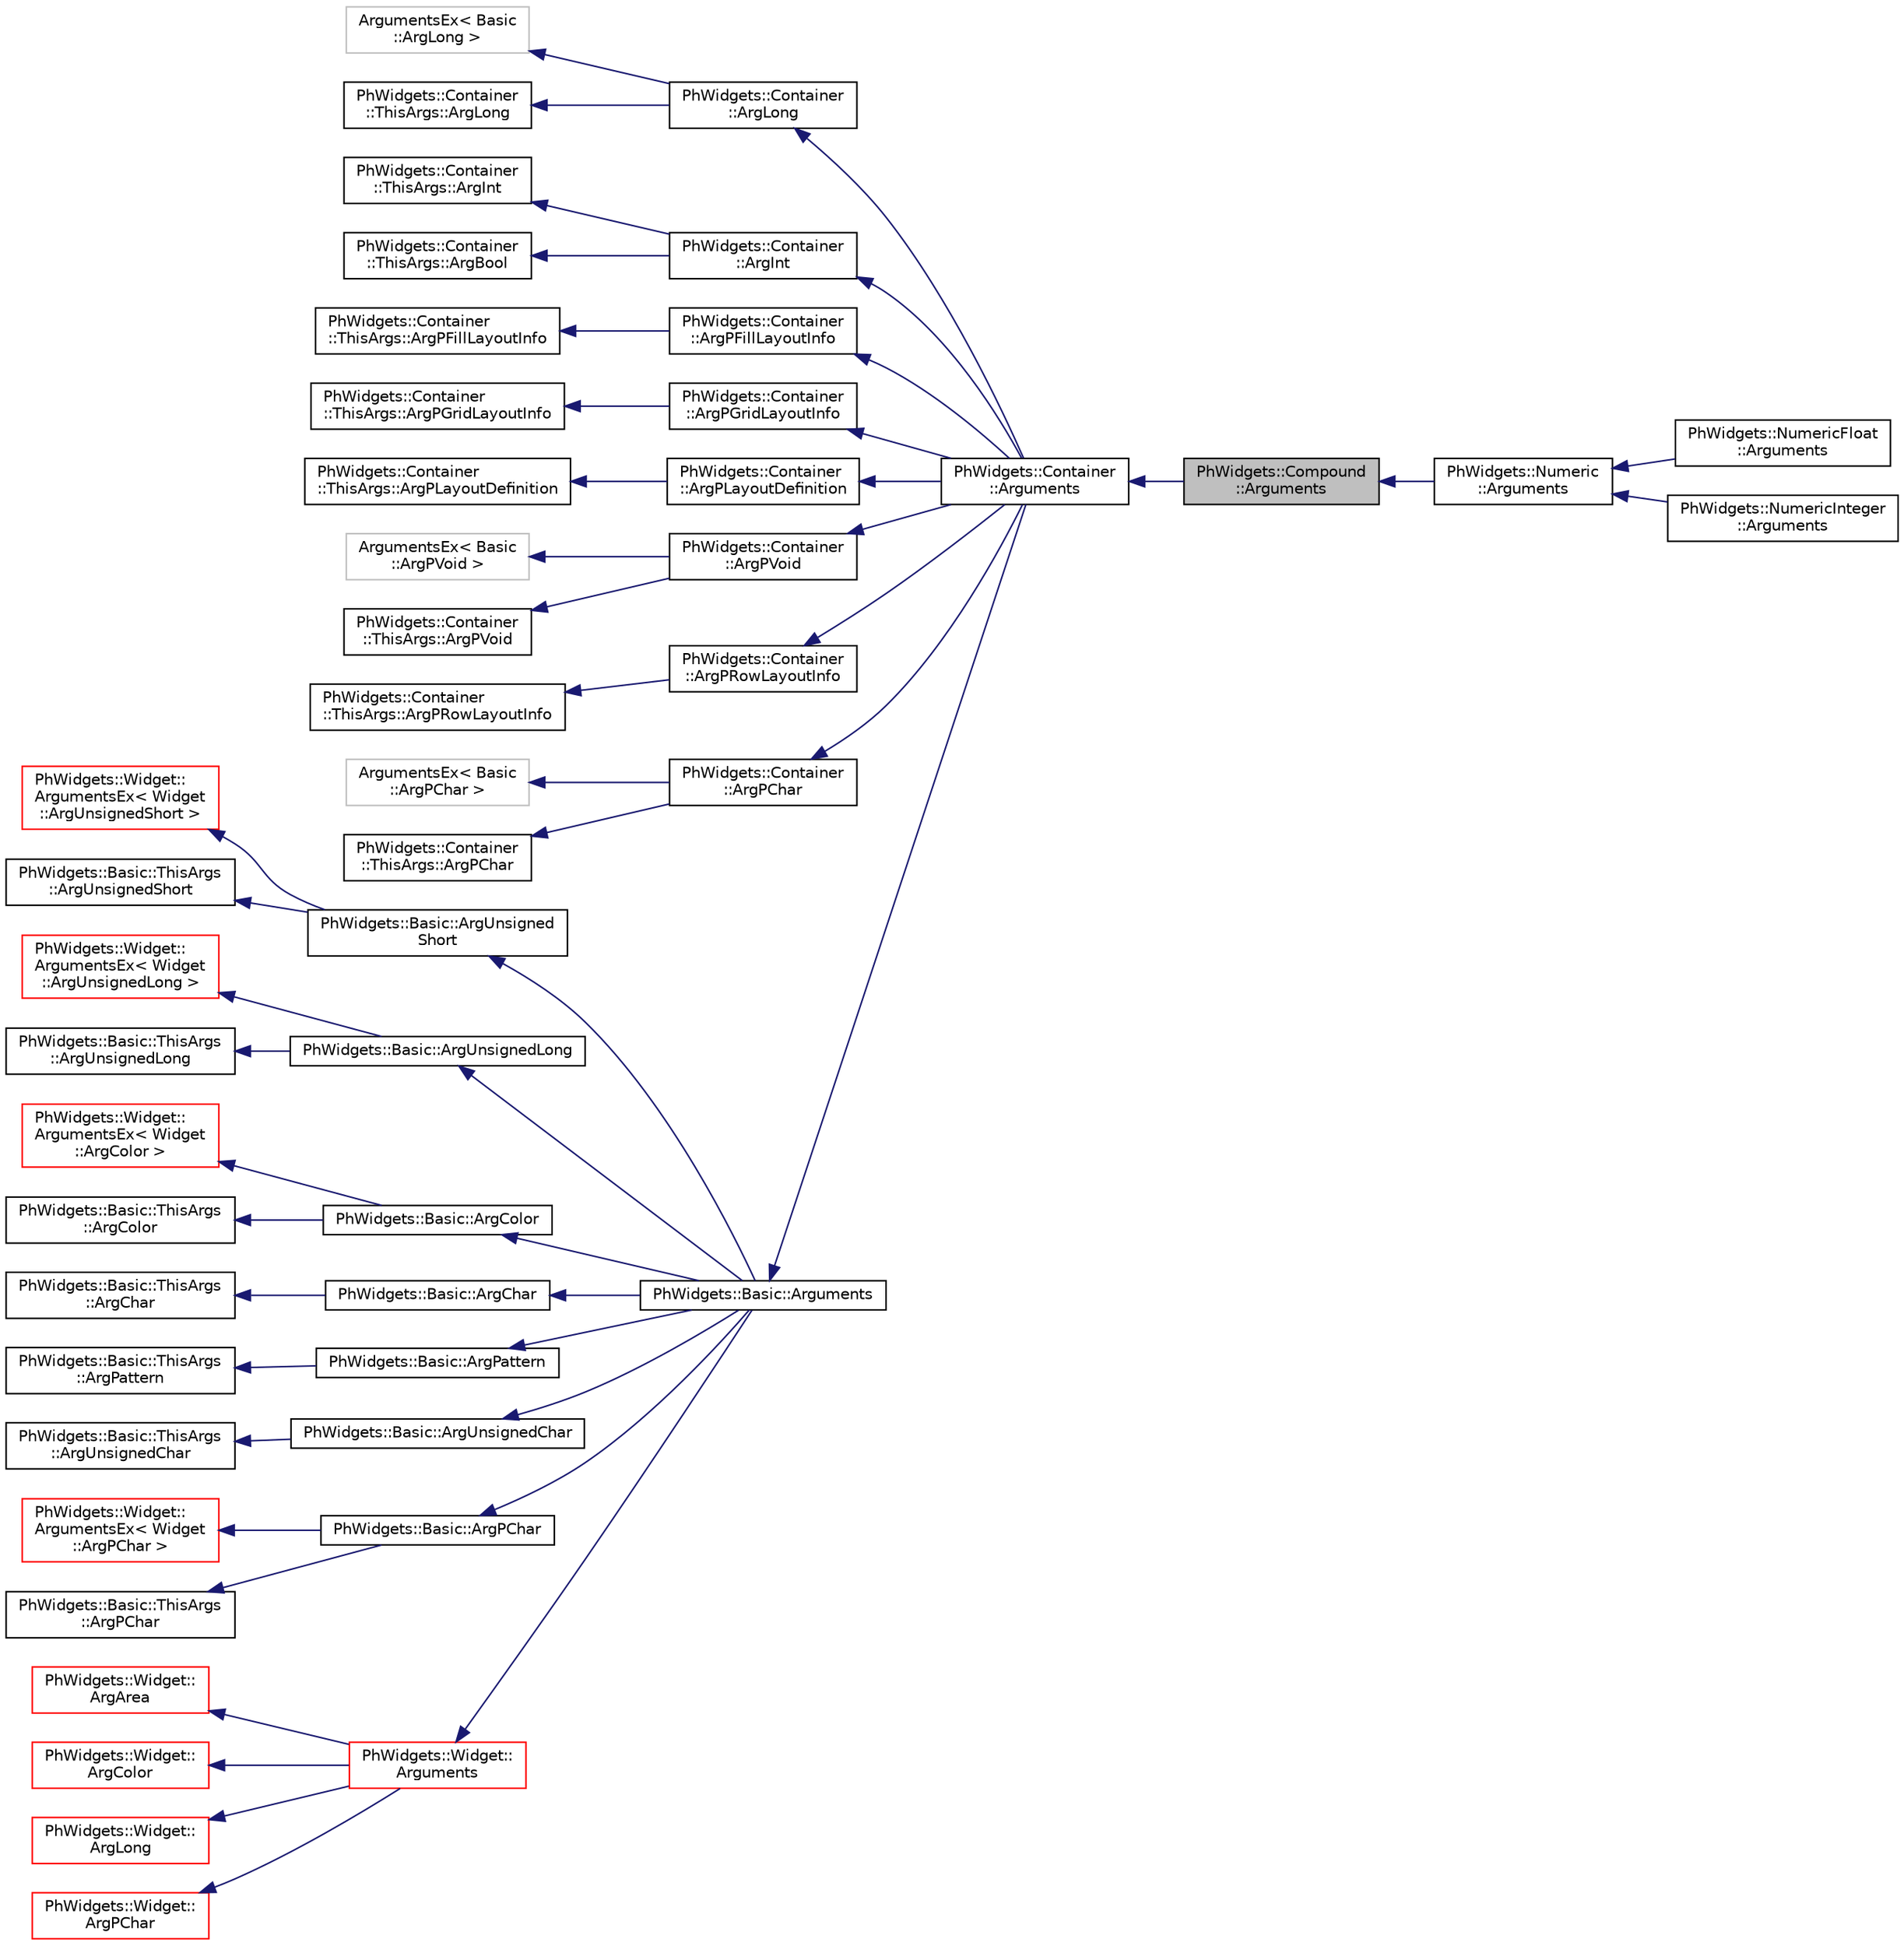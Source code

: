 digraph "PhWidgets::Compound::Arguments"
{
  edge [fontname="Helvetica",fontsize="10",labelfontname="Helvetica",labelfontsize="10"];
  node [fontname="Helvetica",fontsize="10",shape=record];
  rankdir="LR";
  Node0 [label="PhWidgets::Compound\l::Arguments",height=0.2,width=0.4,color="black", fillcolor="grey75", style="filled", fontcolor="black"];
  Node1 -> Node0 [dir="back",color="midnightblue",fontsize="10",style="solid",fontname="Helvetica"];
  Node1 [label="PhWidgets::Container\l::Arguments",height=0.2,width=0.4,color="black", fillcolor="white", style="filled",URL="$struct_ph_widgets_1_1_container_1_1_arguments.html"];
  Node2 -> Node1 [dir="back",color="midnightblue",fontsize="10",style="solid",fontname="Helvetica"];
  Node2 [label="PhWidgets::Container\l::ArgLong",height=0.2,width=0.4,color="black", fillcolor="white", style="filled",URL="$struct_ph_widgets_1_1_container_1_1_arg_long.html"];
  Node3 -> Node2 [dir="back",color="midnightblue",fontsize="10",style="solid",fontname="Helvetica"];
  Node3 [label="ArgumentsEx\< Basic\l::ArgLong \>",height=0.2,width=0.4,color="grey75", fillcolor="white", style="filled"];
  Node4 -> Node2 [dir="back",color="midnightblue",fontsize="10",style="solid",fontname="Helvetica"];
  Node4 [label="PhWidgets::Container\l::ThisArgs::ArgLong",height=0.2,width=0.4,color="black", fillcolor="white", style="filled",URL="$struct_ph_widgets_1_1_container_1_1_this_args_1_1_arg_long.html"];
  Node5 -> Node1 [dir="back",color="midnightblue",fontsize="10",style="solid",fontname="Helvetica"];
  Node5 [label="PhWidgets::Container\l::ArgInt",height=0.2,width=0.4,color="black", fillcolor="white", style="filled",URL="$struct_ph_widgets_1_1_container_1_1_arg_int.html"];
  Node6 -> Node5 [dir="back",color="midnightblue",fontsize="10",style="solid",fontname="Helvetica"];
  Node6 [label="PhWidgets::Container\l::ThisArgs::ArgInt",height=0.2,width=0.4,color="black", fillcolor="white", style="filled",URL="$struct_ph_widgets_1_1_container_1_1_this_args_1_1_arg_int.html"];
  Node7 -> Node5 [dir="back",color="midnightblue",fontsize="10",style="solid",fontname="Helvetica"];
  Node7 [label="PhWidgets::Container\l::ThisArgs::ArgBool",height=0.2,width=0.4,color="black", fillcolor="white", style="filled",URL="$struct_ph_widgets_1_1_container_1_1_this_args_1_1_arg_bool.html"];
  Node8 -> Node1 [dir="back",color="midnightblue",fontsize="10",style="solid",fontname="Helvetica"];
  Node8 [label="PhWidgets::Container\l::ArgPFillLayoutInfo",height=0.2,width=0.4,color="black", fillcolor="white", style="filled",URL="$struct_ph_widgets_1_1_container_1_1_arg_p_fill_layout_info.html"];
  Node9 -> Node8 [dir="back",color="midnightblue",fontsize="10",style="solid",fontname="Helvetica"];
  Node9 [label="PhWidgets::Container\l::ThisArgs::ArgPFillLayoutInfo",height=0.2,width=0.4,color="black", fillcolor="white", style="filled",URL="$struct_ph_widgets_1_1_container_1_1_this_args_1_1_arg_p_fill_layout_info.html"];
  Node10 -> Node1 [dir="back",color="midnightblue",fontsize="10",style="solid",fontname="Helvetica"];
  Node10 [label="PhWidgets::Container\l::ArgPGridLayoutInfo",height=0.2,width=0.4,color="black", fillcolor="white", style="filled",URL="$struct_ph_widgets_1_1_container_1_1_arg_p_grid_layout_info.html"];
  Node11 -> Node10 [dir="back",color="midnightblue",fontsize="10",style="solid",fontname="Helvetica"];
  Node11 [label="PhWidgets::Container\l::ThisArgs::ArgPGridLayoutInfo",height=0.2,width=0.4,color="black", fillcolor="white", style="filled",URL="$struct_ph_widgets_1_1_container_1_1_this_args_1_1_arg_p_grid_layout_info.html"];
  Node12 -> Node1 [dir="back",color="midnightblue",fontsize="10",style="solid",fontname="Helvetica"];
  Node12 [label="PhWidgets::Container\l::ArgPLayoutDefinition",height=0.2,width=0.4,color="black", fillcolor="white", style="filled",URL="$struct_ph_widgets_1_1_container_1_1_arg_p_layout_definition.html"];
  Node13 -> Node12 [dir="back",color="midnightblue",fontsize="10",style="solid",fontname="Helvetica"];
  Node13 [label="PhWidgets::Container\l::ThisArgs::ArgPLayoutDefinition",height=0.2,width=0.4,color="black", fillcolor="white", style="filled",URL="$struct_ph_widgets_1_1_container_1_1_this_args_1_1_arg_p_layout_definition.html"];
  Node14 -> Node1 [dir="back",color="midnightblue",fontsize="10",style="solid",fontname="Helvetica"];
  Node14 [label="PhWidgets::Container\l::ArgPVoid",height=0.2,width=0.4,color="black", fillcolor="white", style="filled",URL="$struct_ph_widgets_1_1_container_1_1_arg_p_void.html"];
  Node15 -> Node14 [dir="back",color="midnightblue",fontsize="10",style="solid",fontname="Helvetica"];
  Node15 [label="ArgumentsEx\< Basic\l::ArgPVoid \>",height=0.2,width=0.4,color="grey75", fillcolor="white", style="filled"];
  Node16 -> Node14 [dir="back",color="midnightblue",fontsize="10",style="solid",fontname="Helvetica"];
  Node16 [label="PhWidgets::Container\l::ThisArgs::ArgPVoid",height=0.2,width=0.4,color="black", fillcolor="white", style="filled",URL="$struct_ph_widgets_1_1_container_1_1_this_args_1_1_arg_p_void.html"];
  Node17 -> Node1 [dir="back",color="midnightblue",fontsize="10",style="solid",fontname="Helvetica"];
  Node17 [label="PhWidgets::Container\l::ArgPRowLayoutInfo",height=0.2,width=0.4,color="black", fillcolor="white", style="filled",URL="$struct_ph_widgets_1_1_container_1_1_arg_p_row_layout_info.html"];
  Node18 -> Node17 [dir="back",color="midnightblue",fontsize="10",style="solid",fontname="Helvetica"];
  Node18 [label="PhWidgets::Container\l::ThisArgs::ArgPRowLayoutInfo",height=0.2,width=0.4,color="black", fillcolor="white", style="filled",URL="$struct_ph_widgets_1_1_container_1_1_this_args_1_1_arg_p_row_layout_info.html"];
  Node19 -> Node1 [dir="back",color="midnightblue",fontsize="10",style="solid",fontname="Helvetica"];
  Node19 [label="PhWidgets::Container\l::ArgPChar",height=0.2,width=0.4,color="black", fillcolor="white", style="filled",URL="$struct_ph_widgets_1_1_container_1_1_arg_p_char.html"];
  Node20 -> Node19 [dir="back",color="midnightblue",fontsize="10",style="solid",fontname="Helvetica"];
  Node20 [label="ArgumentsEx\< Basic\l::ArgPChar \>",height=0.2,width=0.4,color="grey75", fillcolor="white", style="filled"];
  Node21 -> Node19 [dir="back",color="midnightblue",fontsize="10",style="solid",fontname="Helvetica"];
  Node21 [label="PhWidgets::Container\l::ThisArgs::ArgPChar",height=0.2,width=0.4,color="black", fillcolor="white", style="filled",URL="$struct_ph_widgets_1_1_container_1_1_this_args_1_1_arg_p_char.html"];
  Node22 -> Node1 [dir="back",color="midnightblue",fontsize="10",style="solid",fontname="Helvetica"];
  Node22 [label="PhWidgets::Basic::Arguments",height=0.2,width=0.4,color="black", fillcolor="white", style="filled",URL="$struct_ph_widgets_1_1_basic_1_1_arguments.html"];
  Node23 -> Node22 [dir="back",color="midnightblue",fontsize="10",style="solid",fontname="Helvetica"];
  Node23 [label="PhWidgets::Basic::ArgUnsigned\lShort",height=0.2,width=0.4,color="black", fillcolor="white", style="filled",URL="$struct_ph_widgets_1_1_basic_1_1_arg_unsigned_short.html"];
  Node24 -> Node23 [dir="back",color="midnightblue",fontsize="10",style="solid",fontname="Helvetica"];
  Node24 [label="PhWidgets::Widget::\lArgumentsEx\< Widget\l::ArgUnsignedShort \>",height=0.2,width=0.4,color="red", fillcolor="white", style="filled",URL="$struct_ph_widgets_1_1_widget_1_1_arguments_ex.html"];
  Node26 -> Node23 [dir="back",color="midnightblue",fontsize="10",style="solid",fontname="Helvetica"];
  Node26 [label="PhWidgets::Basic::ThisArgs\l::ArgUnsignedShort",height=0.2,width=0.4,color="black", fillcolor="white", style="filled",URL="$struct_ph_widgets_1_1_basic_1_1_this_args_1_1_arg_unsigned_short.html"];
  Node27 -> Node22 [dir="back",color="midnightblue",fontsize="10",style="solid",fontname="Helvetica"];
  Node27 [label="PhWidgets::Basic::ArgUnsignedLong",height=0.2,width=0.4,color="black", fillcolor="white", style="filled",URL="$struct_ph_widgets_1_1_basic_1_1_arg_unsigned_long.html"];
  Node28 -> Node27 [dir="back",color="midnightblue",fontsize="10",style="solid",fontname="Helvetica"];
  Node28 [label="PhWidgets::Widget::\lArgumentsEx\< Widget\l::ArgUnsignedLong \>",height=0.2,width=0.4,color="red", fillcolor="white", style="filled",URL="$struct_ph_widgets_1_1_widget_1_1_arguments_ex.html"];
  Node29 -> Node27 [dir="back",color="midnightblue",fontsize="10",style="solid",fontname="Helvetica"];
  Node29 [label="PhWidgets::Basic::ThisArgs\l::ArgUnsignedLong",height=0.2,width=0.4,color="black", fillcolor="white", style="filled",URL="$struct_ph_widgets_1_1_basic_1_1_this_args_1_1_arg_unsigned_long.html"];
  Node30 -> Node22 [dir="back",color="midnightblue",fontsize="10",style="solid",fontname="Helvetica"];
  Node30 [label="PhWidgets::Basic::ArgColor",height=0.2,width=0.4,color="black", fillcolor="white", style="filled",URL="$struct_ph_widgets_1_1_basic_1_1_arg_color.html"];
  Node31 -> Node30 [dir="back",color="midnightblue",fontsize="10",style="solid",fontname="Helvetica"];
  Node31 [label="PhWidgets::Widget::\lArgumentsEx\< Widget\l::ArgColor \>",height=0.2,width=0.4,color="red", fillcolor="white", style="filled",URL="$struct_ph_widgets_1_1_widget_1_1_arguments_ex.html"];
  Node32 -> Node30 [dir="back",color="midnightblue",fontsize="10",style="solid",fontname="Helvetica"];
  Node32 [label="PhWidgets::Basic::ThisArgs\l::ArgColor",height=0.2,width=0.4,color="black", fillcolor="white", style="filled",URL="$struct_ph_widgets_1_1_basic_1_1_this_args_1_1_arg_color.html"];
  Node33 -> Node22 [dir="back",color="midnightblue",fontsize="10",style="solid",fontname="Helvetica"];
  Node33 [label="PhWidgets::Basic::ArgChar",height=0.2,width=0.4,color="black", fillcolor="white", style="filled",URL="$struct_ph_widgets_1_1_basic_1_1_arg_char.html"];
  Node34 -> Node33 [dir="back",color="midnightblue",fontsize="10",style="solid",fontname="Helvetica"];
  Node34 [label="PhWidgets::Basic::ThisArgs\l::ArgChar",height=0.2,width=0.4,color="black", fillcolor="white", style="filled",URL="$struct_ph_widgets_1_1_basic_1_1_this_args_1_1_arg_char.html"];
  Node35 -> Node22 [dir="back",color="midnightblue",fontsize="10",style="solid",fontname="Helvetica"];
  Node35 [label="PhWidgets::Basic::ArgPattern",height=0.2,width=0.4,color="black", fillcolor="white", style="filled",URL="$struct_ph_widgets_1_1_basic_1_1_arg_pattern.html"];
  Node36 -> Node35 [dir="back",color="midnightblue",fontsize="10",style="solid",fontname="Helvetica"];
  Node36 [label="PhWidgets::Basic::ThisArgs\l::ArgPattern",height=0.2,width=0.4,color="black", fillcolor="white", style="filled",URL="$struct_ph_widgets_1_1_basic_1_1_this_args_1_1_arg_pattern.html"];
  Node37 -> Node22 [dir="back",color="midnightblue",fontsize="10",style="solid",fontname="Helvetica"];
  Node37 [label="PhWidgets::Basic::ArgUnsignedChar",height=0.2,width=0.4,color="black", fillcolor="white", style="filled",URL="$struct_ph_widgets_1_1_basic_1_1_arg_unsigned_char.html"];
  Node38 -> Node37 [dir="back",color="midnightblue",fontsize="10",style="solid",fontname="Helvetica"];
  Node38 [label="PhWidgets::Basic::ThisArgs\l::ArgUnsignedChar",height=0.2,width=0.4,color="black", fillcolor="white", style="filled",URL="$struct_ph_widgets_1_1_basic_1_1_this_args_1_1_arg_unsigned_char.html"];
  Node39 -> Node22 [dir="back",color="midnightblue",fontsize="10",style="solid",fontname="Helvetica"];
  Node39 [label="PhWidgets::Basic::ArgPChar",height=0.2,width=0.4,color="black", fillcolor="white", style="filled",URL="$struct_ph_widgets_1_1_basic_1_1_arg_p_char.html"];
  Node40 -> Node39 [dir="back",color="midnightblue",fontsize="10",style="solid",fontname="Helvetica"];
  Node40 [label="PhWidgets::Widget::\lArgumentsEx\< Widget\l::ArgPChar \>",height=0.2,width=0.4,color="red", fillcolor="white", style="filled",URL="$struct_ph_widgets_1_1_widget_1_1_arguments_ex.html"];
  Node41 -> Node39 [dir="back",color="midnightblue",fontsize="10",style="solid",fontname="Helvetica"];
  Node41 [label="PhWidgets::Basic::ThisArgs\l::ArgPChar",height=0.2,width=0.4,color="black", fillcolor="white", style="filled",URL="$struct_ph_widgets_1_1_basic_1_1_this_args_1_1_arg_p_char.html"];
  Node42 -> Node22 [dir="back",color="midnightblue",fontsize="10",style="solid",fontname="Helvetica"];
  Node42 [label="PhWidgets::Widget::\lArguments",height=0.2,width=0.4,color="red", fillcolor="white", style="filled",URL="$struct_ph_widgets_1_1_widget_1_1_arguments.html"];
  Node43 -> Node42 [dir="back",color="midnightblue",fontsize="10",style="solid",fontname="Helvetica"];
  Node43 [label="PhWidgets::Widget::\lArgArea",height=0.2,width=0.4,color="red", fillcolor="white", style="filled",URL="$struct_ph_widgets_1_1_widget_1_1_arg_area.html"];
  Node45 -> Node42 [dir="back",color="midnightblue",fontsize="10",style="solid",fontname="Helvetica"];
  Node45 [label="PhWidgets::Widget::\lArgColor",height=0.2,width=0.4,color="red", fillcolor="white", style="filled",URL="$struct_ph_widgets_1_1_widget_1_1_arg_color.html"];
  Node47 -> Node42 [dir="back",color="midnightblue",fontsize="10",style="solid",fontname="Helvetica"];
  Node47 [label="PhWidgets::Widget::\lArgLong",height=0.2,width=0.4,color="red", fillcolor="white", style="filled",URL="$struct_ph_widgets_1_1_widget_1_1_arg_long.html"];
  Node49 -> Node42 [dir="back",color="midnightblue",fontsize="10",style="solid",fontname="Helvetica"];
  Node49 [label="PhWidgets::Widget::\lArgPChar",height=0.2,width=0.4,color="red", fillcolor="white", style="filled",URL="$struct_ph_widgets_1_1_widget_1_1_arg_p_char.html"];
  Node0 -> Node71 [dir="back",color="midnightblue",fontsize="10",style="solid",fontname="Helvetica"];
  Node71 [label="PhWidgets::Numeric\l::Arguments",height=0.2,width=0.4,color="black", fillcolor="white", style="filled",URL="$struct_ph_widgets_1_1_numeric_1_1_arguments.html"];
  Node71 -> Node72 [dir="back",color="midnightblue",fontsize="10",style="solid",fontname="Helvetica"];
  Node72 [label="PhWidgets::NumericFloat\l::Arguments",height=0.2,width=0.4,color="black", fillcolor="white", style="filled",URL="$struct_ph_widgets_1_1_numeric_float_1_1_arguments.html"];
  Node71 -> Node73 [dir="back",color="midnightblue",fontsize="10",style="solid",fontname="Helvetica"];
  Node73 [label="PhWidgets::NumericInteger\l::Arguments",height=0.2,width=0.4,color="black", fillcolor="white", style="filled",URL="$struct_ph_widgets_1_1_numeric_integer_1_1_arguments.html"];
}
